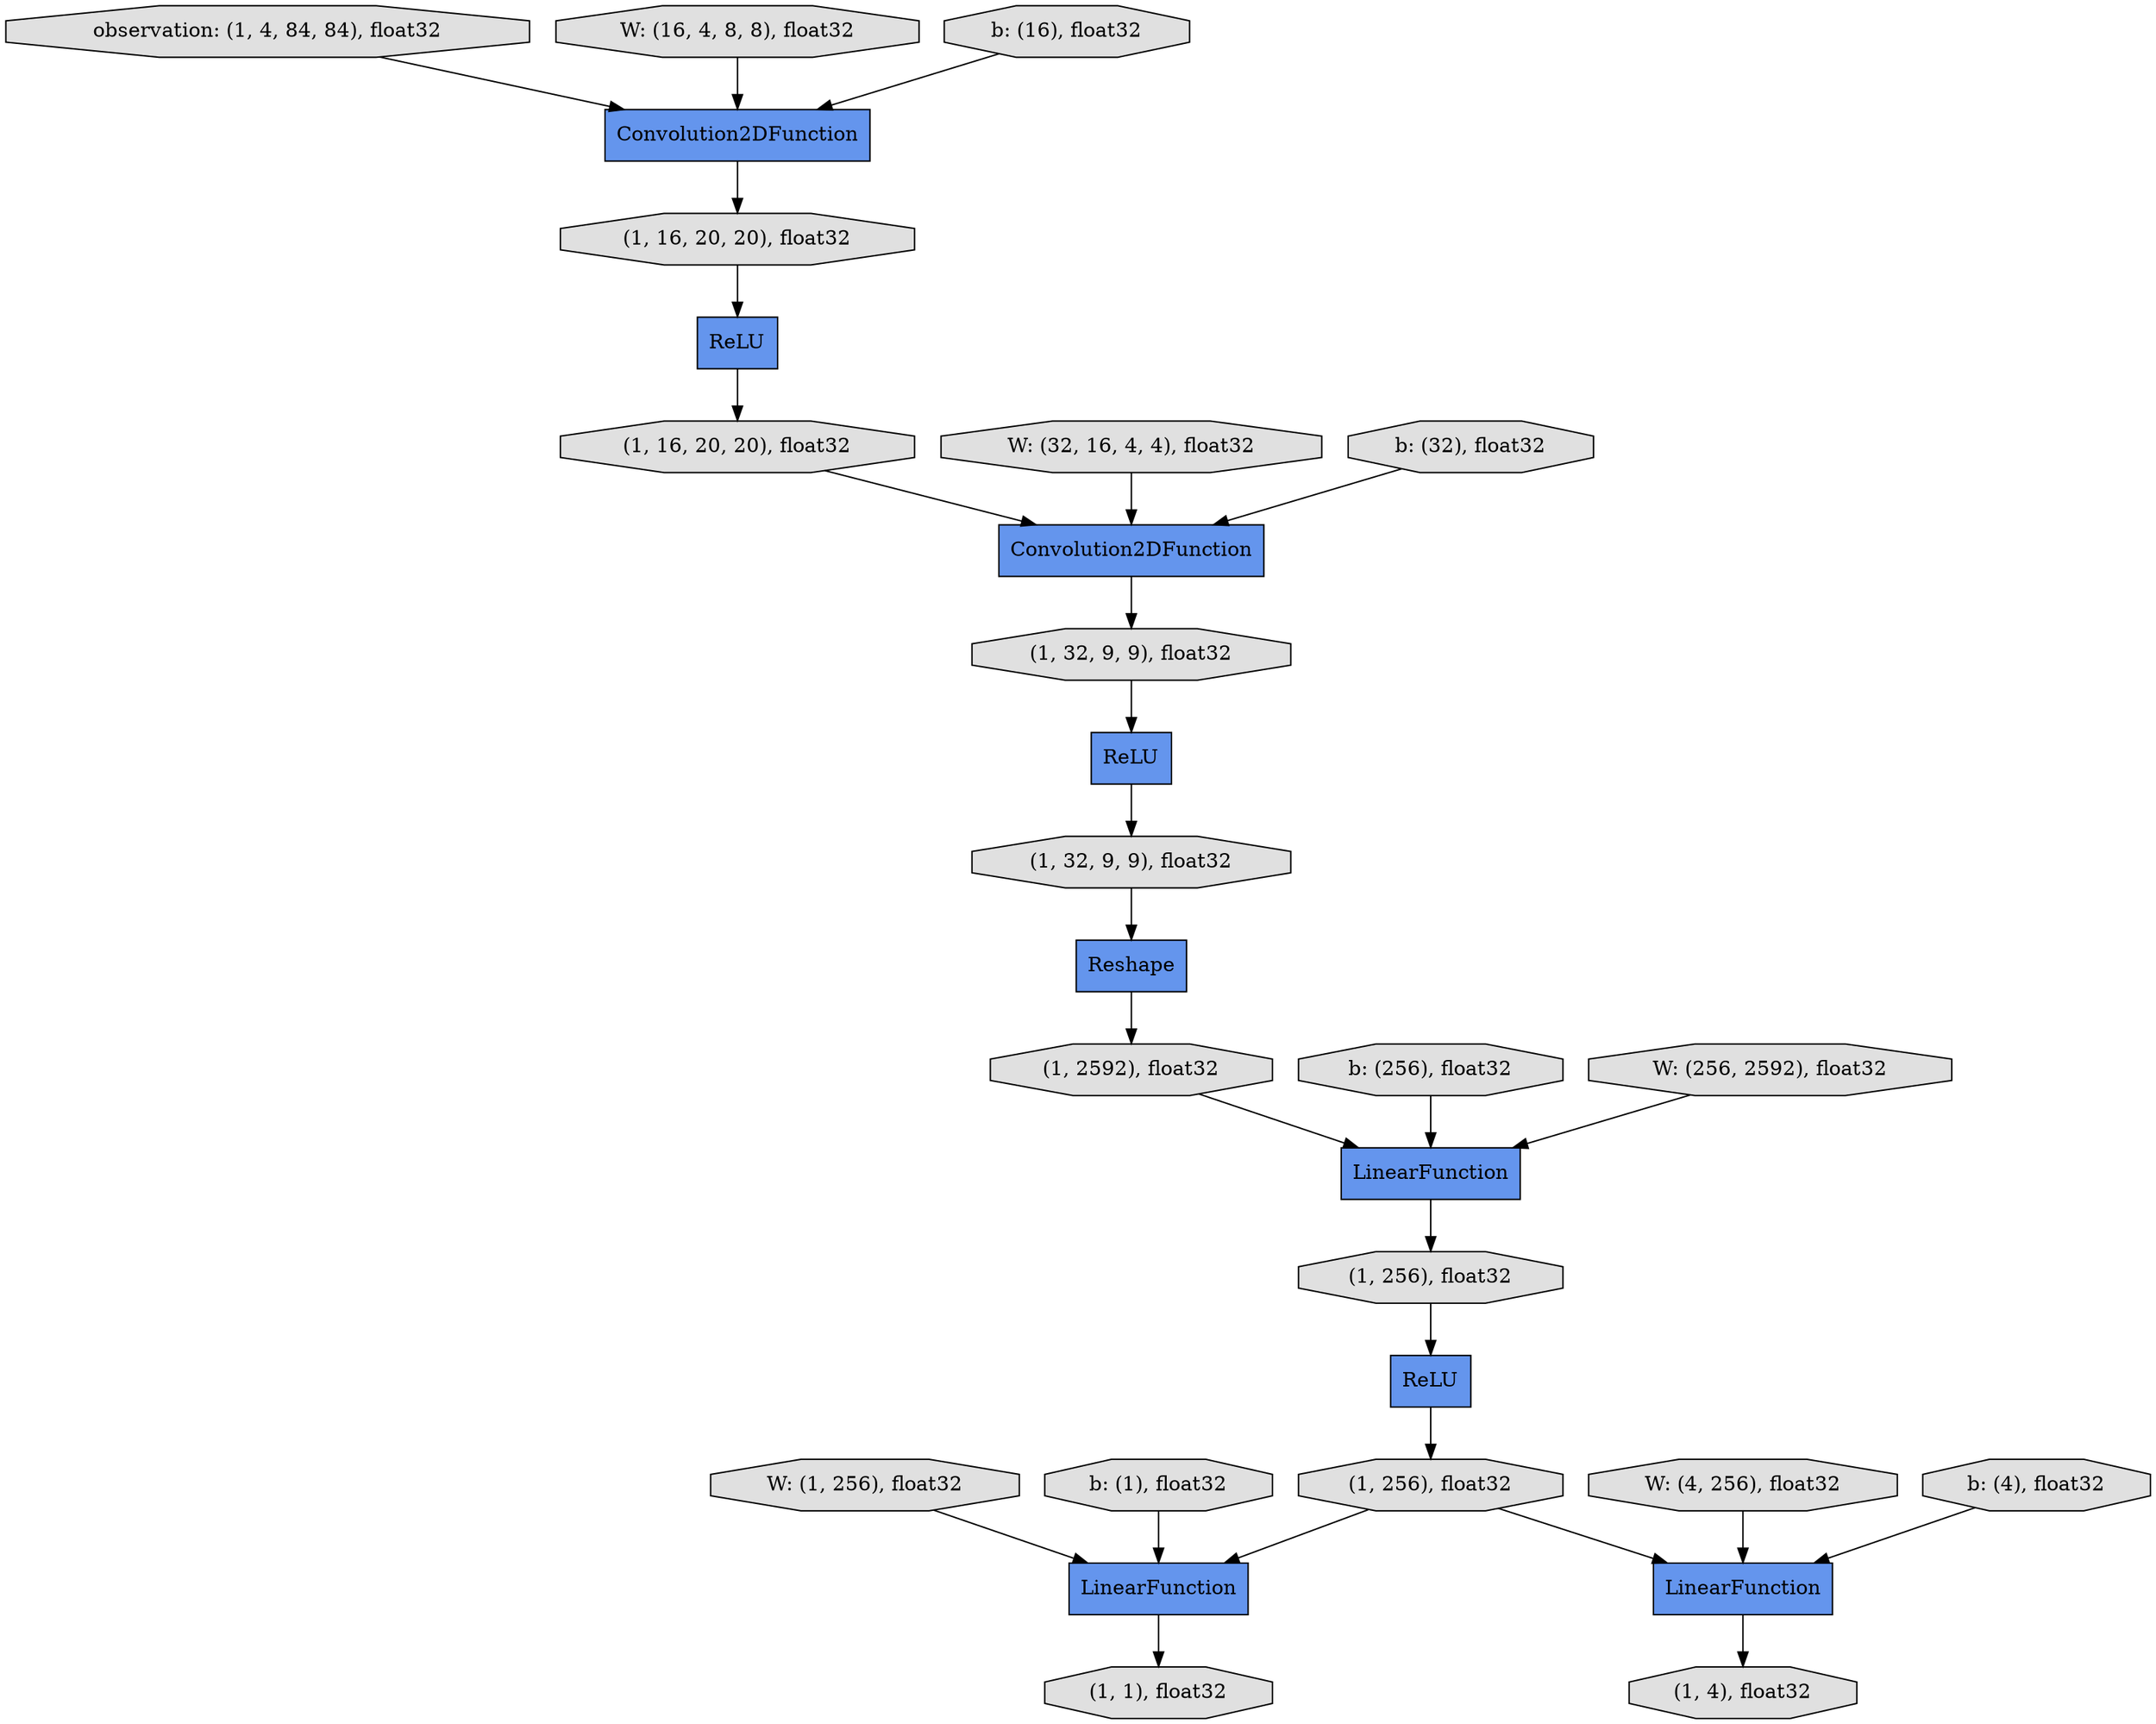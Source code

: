 digraph graphname{rankdir=TB;2053874427912 [label="ReLU",shape="record",fillcolor="#6495ED",style="filled"];2053894201416 [label="observation: (1, 4, 84, 84), float32",shape="octagon",fillcolor="#E0E0E0",style="filled"];2053894203528 [label="ReLU",shape="record",fillcolor="#6495ED",style="filled"];2053894267080 [label="(1, 2592), float32",shape="octagon",fillcolor="#E0E0E0",style="filled"];2053894203592 [label="Convolution2DFunction",shape="record",fillcolor="#6495ED",style="filled"];2053894201608 [label="W: (1, 256), float32",shape="octagon",fillcolor="#E0E0E0",style="filled"];2053894097288 [label="b: (256), float32",shape="octagon",fillcolor="#E0E0E0",style="filled"];2053894267336 [label="(1, 256), float32",shape="octagon",fillcolor="#E0E0E0",style="filled"];2053894203912 [label="(1, 16, 20, 20), float32",shape="octagon",fillcolor="#E0E0E0",style="filled"];2053894267464 [label="LinearFunction",shape="record",fillcolor="#6495ED",style="filled"];2053894201928 [label="b: (1), float32",shape="octagon",fillcolor="#E0E0E0",style="filled"];2053874428488 [label="W: (16, 4, 8, 8), float32",shape="octagon",fillcolor="#E0E0E0",style="filled"];2053894267528 [label="(1, 256), float32",shape="octagon",fillcolor="#E0E0E0",style="filled"];2053894095496 [label="b: (16), float32",shape="octagon",fillcolor="#E0E0E0",style="filled"];2053894204296 [label="Reshape",shape="record",fillcolor="#6495ED",style="filled"];2053894204360 [label="ReLU",shape="record",fillcolor="#6495ED",style="filled"];2053894267848 [label="(1, 4), float32",shape="octagon",fillcolor="#E0E0E0",style="filled"];2053894202376 [label="LinearFunction",shape="record",fillcolor="#6495ED",style="filled"];2053894204424 [label="(1, 16, 20, 20), float32",shape="octagon",fillcolor="#E0E0E0",style="filled"];2053894095880 [label="W: (32, 16, 4, 4), float32",shape="octagon",fillcolor="#E0E0E0",style="filled"];2053894097992 [label="W: (4, 256), float32",shape="octagon",fillcolor="#E0E0E0",style="filled"];2053894202568 [label="Convolution2DFunction",shape="record",fillcolor="#6495ED",style="filled"];2053894268232 [label="(1, 1), float32",shape="octagon",fillcolor="#E0E0E0",style="filled"];2053894204808 [label="(1, 32, 9, 9), float32",shape="octagon",fillcolor="#E0E0E0",style="filled"];2053894096328 [label="b: (32), float32",shape="octagon",fillcolor="#E0E0E0",style="filled"];2053894098632 [label="b: (4), float32",shape="octagon",fillcolor="#E0E0E0",style="filled"];2053894096648 [label="W: (256, 2592), float32",shape="octagon",fillcolor="#E0E0E0",style="filled"];2053894205192 [label="(1, 32, 9, 9), float32",shape="octagon",fillcolor="#E0E0E0",style="filled"];2053894205256 [label="LinearFunction",shape="record",fillcolor="#6495ED",style="filled"];2053894267080 -> 2053894205256;2053894098632 -> 2053894202376;2053894204424 -> 2053894203592;2053894095880 -> 2053894203592;2053894204296 -> 2053894267080;2053894205192 -> 2053894204296;2053894097992 -> 2053894202376;2053894201608 -> 2053894267464;2053894097288 -> 2053894205256;2053894096648 -> 2053894205256;2053874427912 -> 2053894267528;2053894267464 -> 2053894268232;2053894202376 -> 2053894267848;2053894204360 -> 2053894205192;2053894202568 -> 2053894203912;2053894095496 -> 2053894202568;2053894203528 -> 2053894204424;2053894205256 -> 2053894267336;2053894201416 -> 2053894202568;2053894096328 -> 2053894203592;2053894204808 -> 2053894204360;2053894267528 -> 2053894202376;2053894201928 -> 2053894267464;2053894203592 -> 2053894204808;2053874428488 -> 2053894202568;2053894267336 -> 2053874427912;2053894203912 -> 2053894203528;2053894267528 -> 2053894267464;}